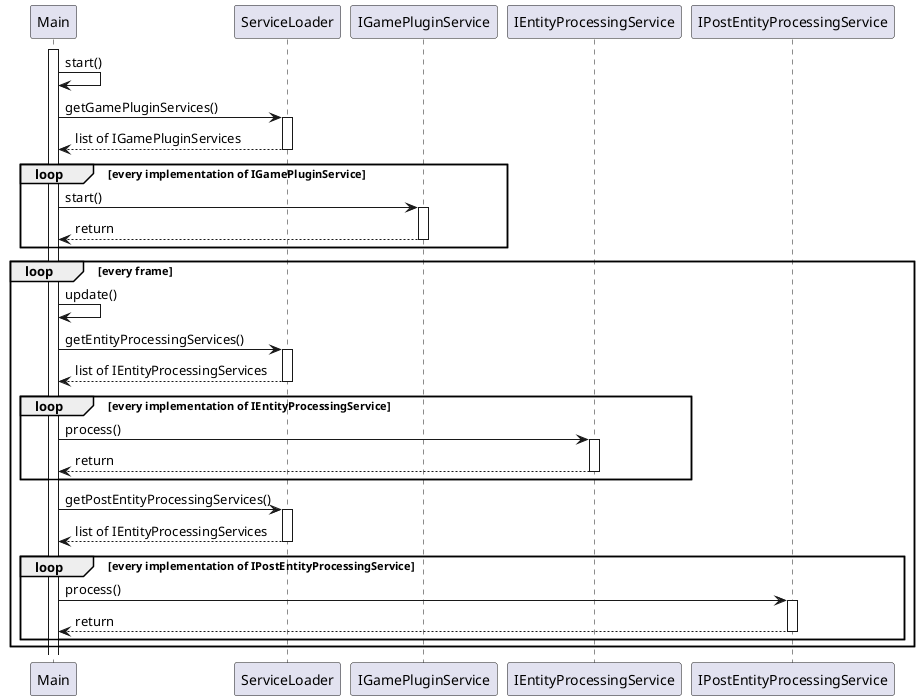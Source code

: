 @startuml
'https://plantuml.com/sequence-diagram

activate Main
Main -> Main: start()

Main -> ServiceLoader: getGamePluginServices()
activate ServiceLoader

ServiceLoader --> Main: list of IGamePluginServices
deactivate ServiceLoader

loop every implementation of IGamePluginService
    Main -> IGamePluginService: start()
    activate IGamePluginService
    IGamePluginService --> Main: return
    deactivate IGamePluginService
end

loop every frame
    Main -> Main: update()

    Main -> ServiceLoader: getEntityProcessingServices()
    activate ServiceLoader

    ServiceLoader --> Main: list of IEntityProcessingServices
    deactivate ServiceLoader

    loop every implementation of IEntityProcessingService
        Main -> IEntityProcessingService: process()
        activate IEntityProcessingService
        IEntityProcessingService --> Main: return
        deactivate IEntityProcessingService
    end

    Main -> ServiceLoader: getPostEntityProcessingServices()
    activate ServiceLoader

    ServiceLoader --> Main: list of IEntityProcessingServices
    deactivate ServiceLoader

    loop every implementation of IPostEntityProcessingService
        Main -> IPostEntityProcessingService: process()
        activate IPostEntityProcessingService
        IPostEntityProcessingService --> Main: return
        deactivate IPostEntityProcessingService
    end
end
@enduml